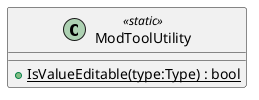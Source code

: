 @startuml
class ModToolUtility <<static>> {
    + {static} IsValueEditable(type:Type) : bool
}
@enduml

